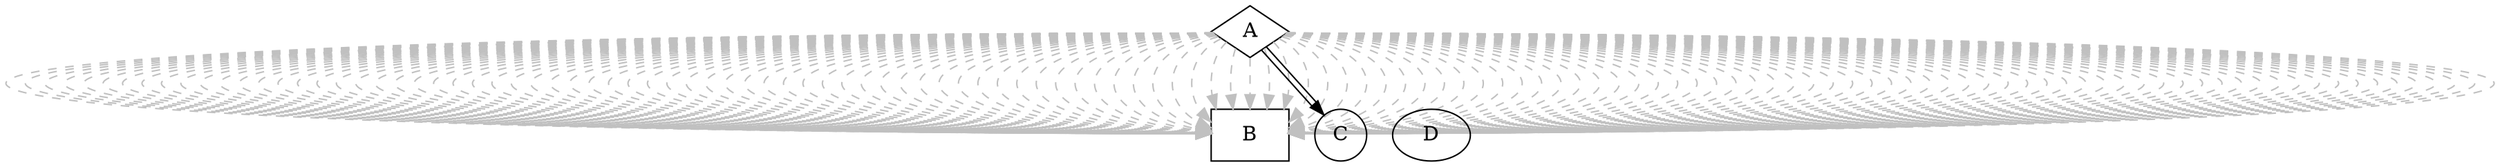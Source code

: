 digraph test1 {

  A [shape=diamond][shape=diamond]
  B [shape=box]
  C [shape=circle]

  A -> B [style=dashed, color=grey]
  A -> B [style=dashed, color=grey]
  A -> B [style=dashed, color=grey]
  A -> B [style=dashed, color=grey]
  A -> B [style=dashed, color=grey]
  A -> B [style=dashed, color=grey]
  A -> B [style=dashed, color=grey]
  A -> B [style=dashed, color=grey]
  A -> B [style=dashed, color=grey]
  A -> B [style=dashed, color=grey]
  A -> B [style=dashed, color=grey]
  A -> B [style=dashed, color=grey]
  A -> B [style=dashed, color=grey]
  A -> B [style=dashed, color=grey]
  A -> B [style=dashed, color=grey]
  A -> B [style=dashed, color=grey]
  A -> B [style=dashed, color=grey]
  A -> B [style=dashed, color=grey]
  A -> B [style=dashed, color=grey]
  A -> B [style=dashed, color=grey]
  A -> B [style=dashed, color=grey]
  A -> B [style=dashed, color=grey]
  A -> B [style=dashed, color=grey]
  A -> B [style=dashed, color=grey]
  A -> B [style=dashed, color=grey]
  A -> B [style=dashed, color=grey]
  A -> B [style=dashed, color=grey]
  A -> B [style=dashed, color=grey]
  A -> B [style=dashed, color=grey]
  A -> B [style=dashed, color=grey]
  A -> B [style=dashed, color=grey]
  A -> B [style=dashed, color=grey]
  A -> B [style=dashed, color=grey]
  A -> B [style=dashed, color=grey]
  A -> B [style=dashed, color=grey]
  A -> B [style=dashed, color=grey]
  A -> B [style=dashed, color=grey]
  A -> B [style=dashed, color=grey]
  A -> B [style=dashed, color=grey]
  A -> B [style=dashed, color=grey]
  A -> B [style=dashed, color=grey]
  A -> B [style=dashed, color=grey]
  A -> B [style=dashed, color=grey]
  A -> B [style=dashed, color=grey]
  A -> B [style=dashed, color=grey]
  A -> B [style=dashed, color=grey]
  A -> B [style=dashed, color=grey]
  A -> B [style=dashed, color=grey]
  A -> B [style=dashed, color=grey]
  A -> B [style=dashed, color=grey]
  A -> B [style=dashed, color=grey]
  A -> B [style=dashed, color=grey]
  A -> B [style=dashed, color=grey]
  A -> B [style=dashed, color=grey]
  A -> B [style=dashed, color=grey]
  A -> B [style=dashed, color=grey]
  A -> B [style=dashed, color=grey]
  A -> B [style=dashed, color=grey]
  A -> B [style=dashed, color=grey]
  A -> B [style=dashed, color=grey]
  A -> B [style=dashed, color=grey]
  A -> B [style=dashed, color=grey]
  A -> B [style=dashed, color=grey]
  A -> B [style=dashed, color=grey]
  A -> B [style=dashed, color=grey]
  A -> B [style=dashed, color=grey]
  A -> B [style=dashed, color=grey]
  A -> B [style=dashed, color=grey]
  A -> B [style=dashed, color=grey]
  A -> B [style=dashed, color=grey]
  A -> B [style=dashed, color=grey]
  A -> B [style=dashed, color=grey]
  A -> B [style=dashed, color=grey]
  A -> B [style=dashed, color=grey]
  A -> B [style=dashed, color=grey]
  A -> B [style=dashed, color=grey]
  A -> B [style=dashed, color=grey]
  A -> B [style=dashed, color=grey]
  A -> B [style=dashed, color=grey]
  A -> B [style=dashed, color=grey]
  A -> B [style=dashed, color=grey]
  A -> B [style=dashed, color=grey]
  A -> B [style=dashed, color=grey]
  A -> B [style=dashed, color=grey]
  A -> B [style=dashed, color=grey]
  A -> B [style=dashed, color=grey]
  A -> B [style=dashed, color=grey]
  A -> B [style=dashed, color=grey]
  A -> B [style=dashed, color=grey]
  A -> B [style=dashed, color=grey]
  A -> B [style=dashed, color=grey]
  A -> B [style=dashed, color=grey]
  A -> B [style=dashed, color=grey]
  A -> B [style=dashed, color=grey]
  A -> B [style=dashed, color=grey]
  A -> B [style=dashed, color=grey]
  A -> B [style=dashed, color=grey]
  A -> B [style=dashed, color=grey]
  A -> B [style=dashed, color=grey]
  A -> B [style=dashed, color=grey]
  A -> B [style=dashed, color=grey]
  A -> B [style=dashed, color=grey]
  A -> B [style=dashed, color=grey]
  A -> B [style=dashed, color=grey]
  A -> B [style=dashed, color=grey]
  A -> B [style=dashed, color=grey]
  A -> B [style=dashed, color=grey]
  A -> B [style=dashed, color=grey]
  A -> B [style=dashed, color=grey]
  A -> B [style=dashed, color=grey]
  A -> B [style=dashed, color=grey]
  A -> B [style=dashed, color=grey]
  A -> B [style=dashed, color=grey]
  A -> B [style=dashed, color=grey]
  A -> B [style=dashed, color=grey]
  A -> B [style=dashed, color=grey]
  A -> B [style=dashed, color=grey]
  A -> B [style=dashed, color=grey]
  A -> B [style=dashed, color=grey]
  A -> B [style=dashed, color=grey]
  A -> B [style=dashed, color=grey]
  A -> B [style=dashed, color=grey]
  A -> B [style=dashed, color=grey]
  A -> B [style=dashed, color=grey]
  A -> B [style=dashed, color=grey]
  A -> B [style=dashed, color=grey]
  A -> B [style=dashed, color=grey]
  A -> B [style=dashed, color=grey]
  A -> B [style=dashed, color=grey]
  A -> C [color="black:invis:black"]
  A -> D [penwidth=9223372036854775809, arrowhead=none]

}
